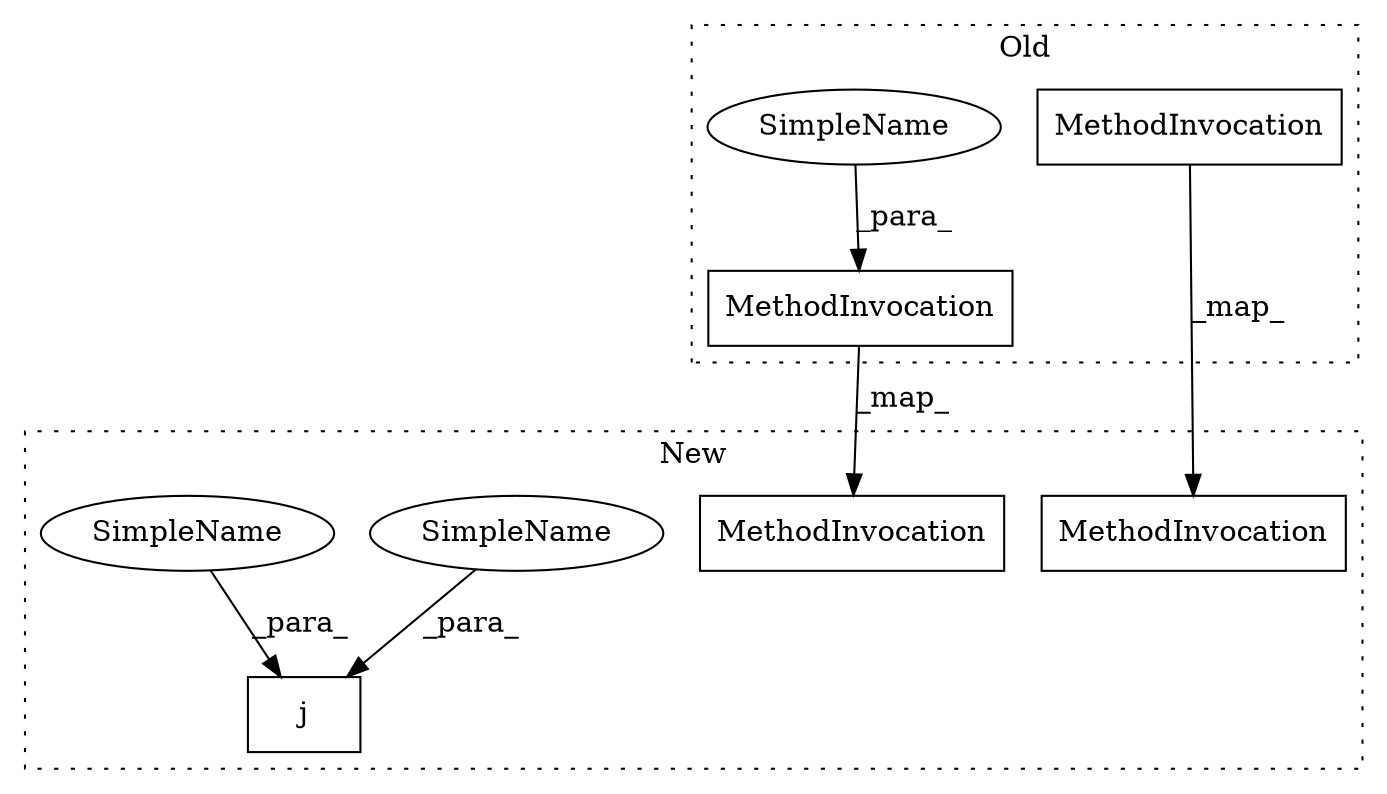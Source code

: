digraph G {
subgraph cluster0 {
2 [label="MethodInvocation" a="32" s="4716" l="6" shape="box"];
4 [label="MethodInvocation" a="32" s="4730,4739" l="4,1" shape="box"];
5 [label="SimpleName" a="42" s="4737" l="2" shape="ellipse"];
label = "Old";
style="dotted";
}
subgraph cluster1 {
1 [label="MethodInvocation" a="32" s="10906" l="6" shape="box"];
3 [label="MethodInvocation" a="32" s="11099,11105" l="4,1" shape="box"];
6 [label="SimpleName" a="42" s="10678" l="2" shape="ellipse"];
7 [label="SimpleName" a="42" s="10693" l="2" shape="ellipse"];
8 [label="j" a="106" s="10678" l="17" shape="box"];
label = "New";
style="dotted";
}
2 -> 1 [label="_map_"];
4 -> 3 [label="_map_"];
5 -> 4 [label="_para_"];
6 -> 8 [label="_para_"];
7 -> 8 [label="_para_"];
}
